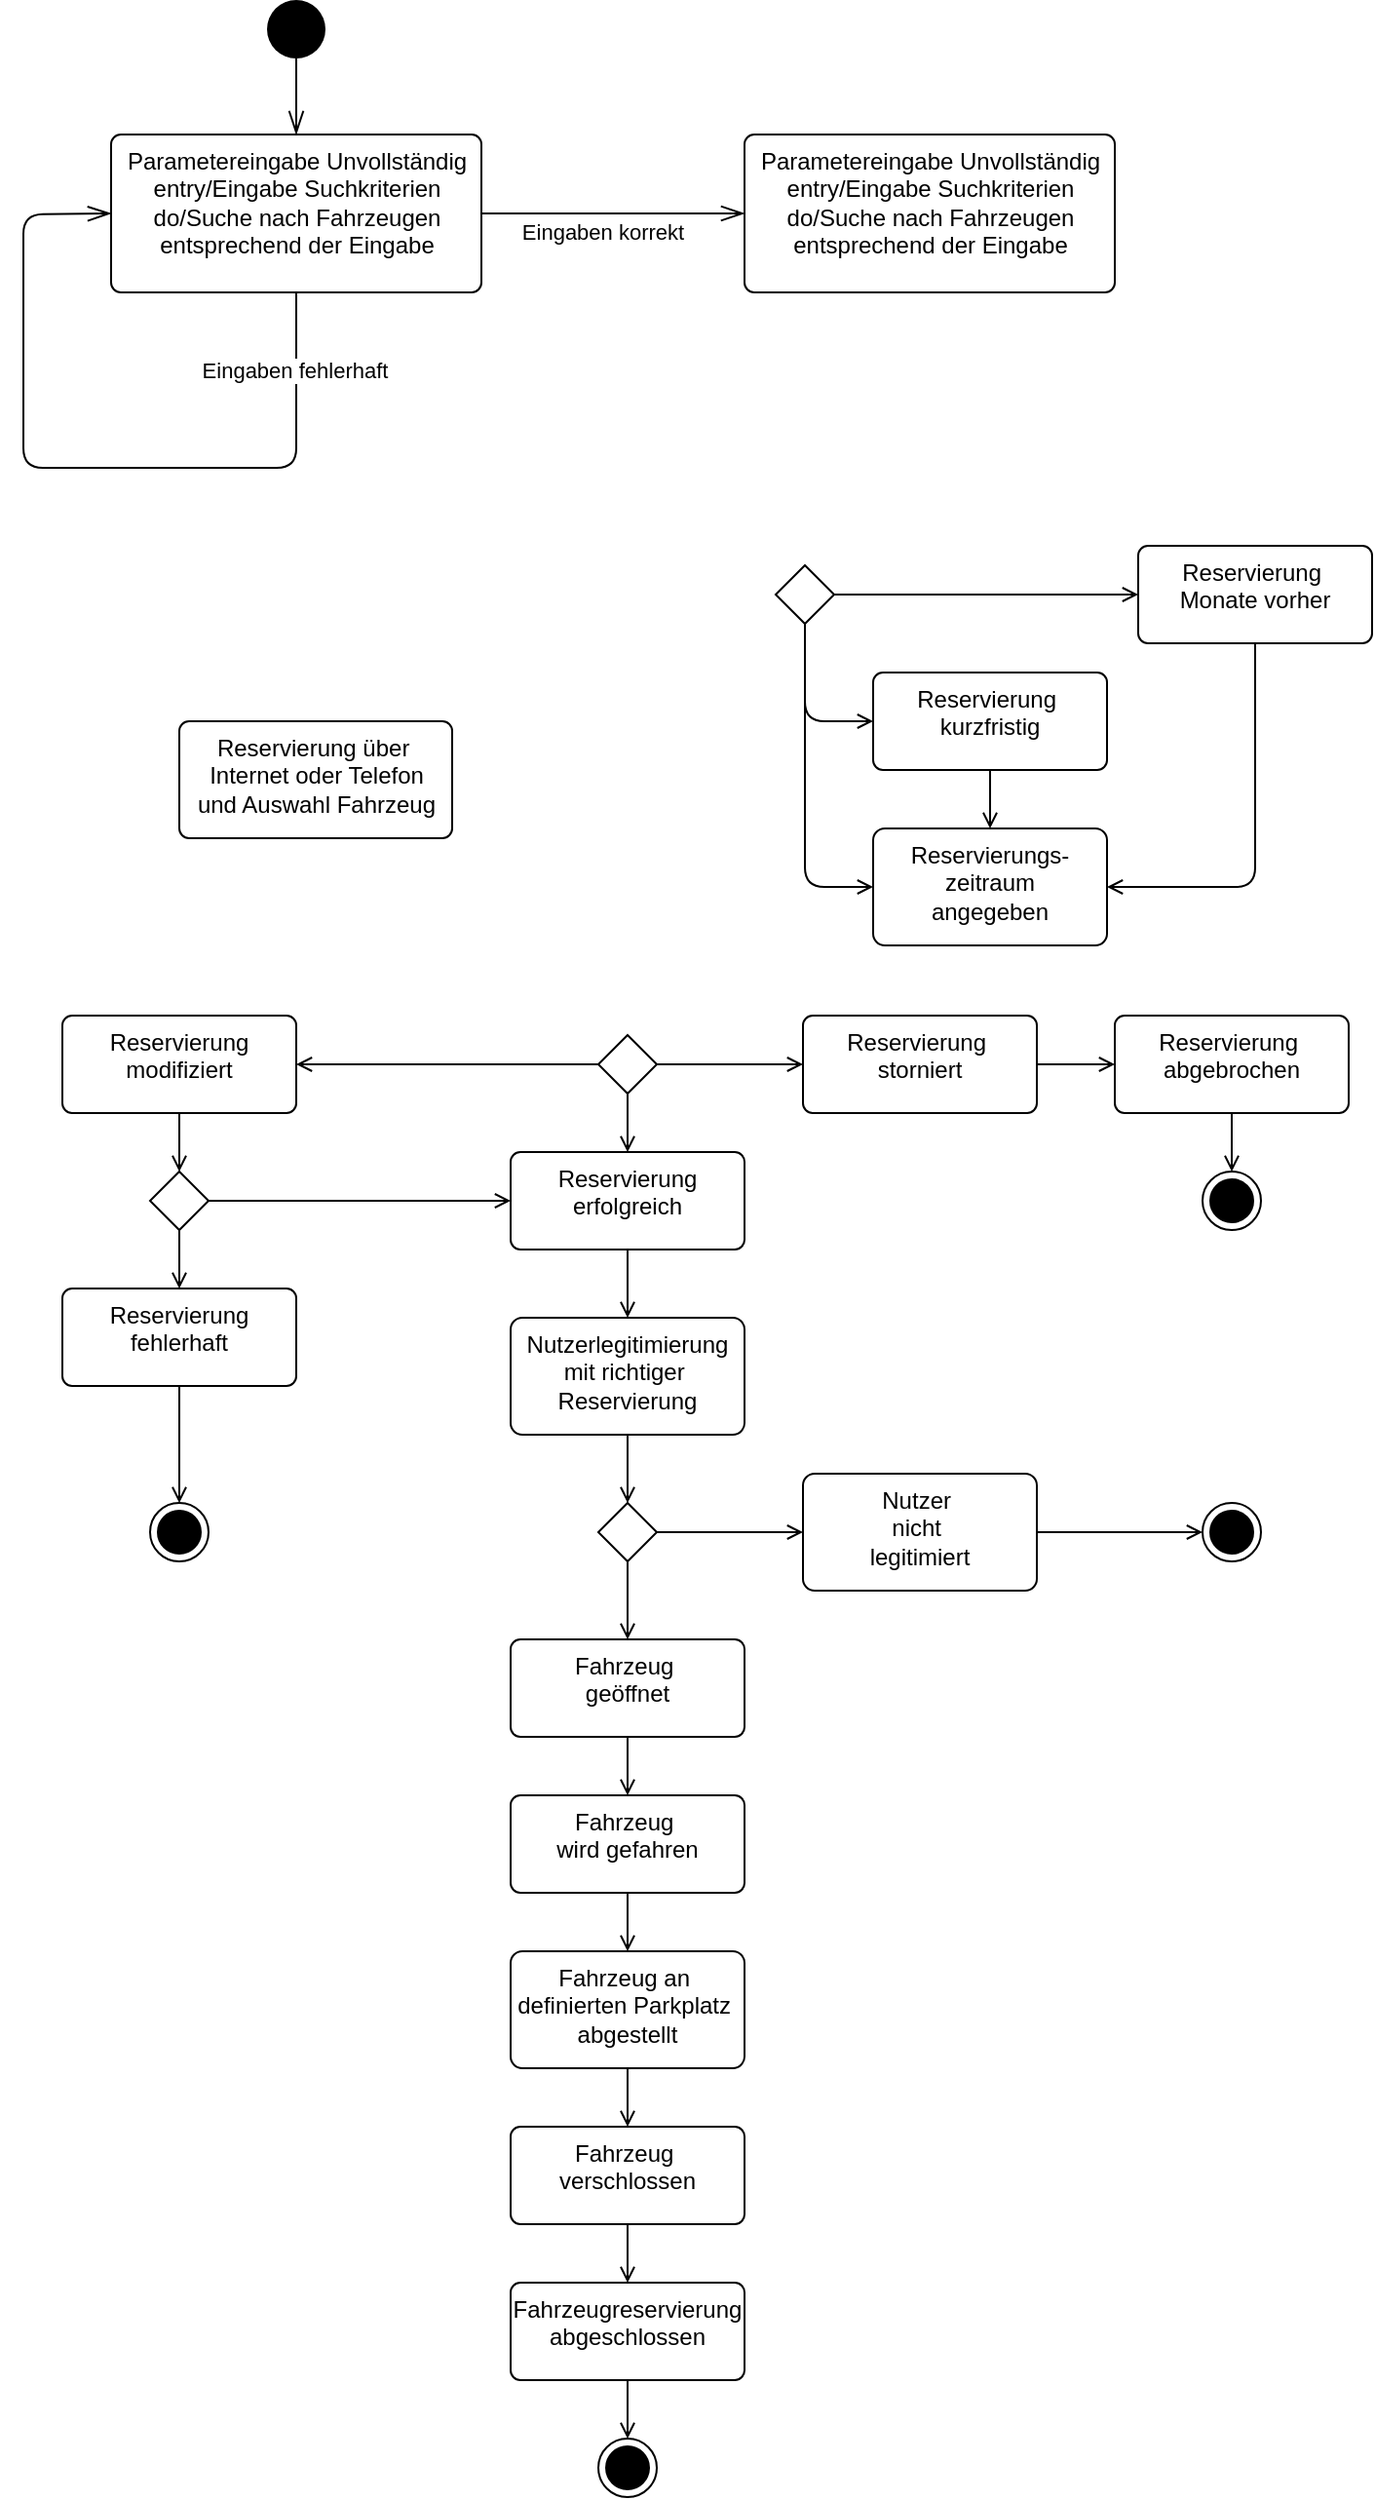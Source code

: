 <mxfile>
    <diagram id="r2AKeFDaDW2Wl4H9EOPQ" name="Zustandsdiagramm">
        <mxGraphModel dx="586" dy="447" grid="1" gridSize="10" guides="1" tooltips="1" connect="1" arrows="1" fold="1" page="1" pageScale="1" pageWidth="1169" pageHeight="827" math="0" shadow="0">
            <root>
                <mxCell id="0"/>
                <mxCell id="1" parent="0"/>
                <mxCell id="6" style="edgeStyle=none;html=1;exitX=0.5;exitY=1;exitDx=0;exitDy=0;endArrow=openThin;endFill=0;endSize=10;" parent="1" source="2" target="4" edge="1">
                    <mxGeometry relative="1" as="geometry"/>
                </mxCell>
                <mxCell id="2" value="" style="ellipse;fillColor=#000000;strokeColor=none;" parent="1" vertex="1">
                    <mxGeometry x="195" y="50" width="30" height="30" as="geometry"/>
                </mxCell>
                <mxCell id="3" value="" style="ellipse;html=1;shape=endState;fillColor=#000000;strokeColor=#000000;" parent="1" vertex="1">
                    <mxGeometry x="365" y="1301" width="30" height="30" as="geometry"/>
                </mxCell>
                <mxCell id="129" style="edgeStyle=none;html=1;endArrow=openThin;endFill=0;endSize=10;strokeWidth=1;" edge="1" parent="1" source="4" target="134">
                    <mxGeometry relative="1" as="geometry">
                        <mxPoint x="430" y="160" as="targetPoint"/>
                    </mxGeometry>
                </mxCell>
                <mxCell id="130" style="edgeStyle=none;html=1;endArrow=openThin;endFill=0;endSize=10;strokeWidth=1;entryX=0;entryY=0.5;entryDx=0;entryDy=0;" edge="1" parent="1" source="4" target="4">
                    <mxGeometry relative="1" as="geometry">
                        <mxPoint x="70" y="160" as="targetPoint"/>
                        <Array as="points">
                            <mxPoint x="210" y="290"/>
                            <mxPoint x="70" y="290"/>
                            <mxPoint x="70" y="160"/>
                        </Array>
                    </mxGeometry>
                </mxCell>
                <mxCell id="131" value="Eingaben fehlerhaft" style="edgeLabel;html=1;align=center;verticalAlign=middle;resizable=0;points=[];" vertex="1" connectable="0" parent="130">
                    <mxGeometry x="-0.511" relative="1" as="geometry">
                        <mxPoint x="8" y="-50" as="offset"/>
                    </mxGeometry>
                </mxCell>
                <mxCell id="4" value="Parametereingabe Unvollständig&lt;br&gt;entry/Eingabe Suchkriterien&lt;br&gt;do/Suche nach Fahrzeugen&lt;br&gt;entsprechend der Eingabe" style="html=1;align=center;verticalAlign=top;rounded=1;absoluteArcSize=1;arcSize=10;dashed=0;" parent="1" vertex="1">
                    <mxGeometry x="115" y="119" width="190" height="81" as="geometry"/>
                </mxCell>
                <mxCell id="91" style="edgeStyle=none;html=1;endArrow=open;endFill=0;" parent="1" source="13" target="90" edge="1">
                    <mxGeometry relative="1" as="geometry"/>
                </mxCell>
                <mxCell id="13" value="Reservierung&amp;nbsp;&lt;br&gt;storniert" style="whiteSpace=wrap;html=1;verticalAlign=top;rounded=1;arcSize=10;dashed=0;" parent="1" vertex="1">
                    <mxGeometry x="470" y="571" width="120" height="50" as="geometry"/>
                </mxCell>
                <mxCell id="14" value="Reservierungs-&lt;br&gt;zeitraum&lt;br&gt;angegeben" style="whiteSpace=wrap;html=1;verticalAlign=top;rounded=1;arcSize=10;dashed=0;" parent="1" vertex="1">
                    <mxGeometry x="506" y="475" width="120" height="60" as="geometry"/>
                </mxCell>
                <mxCell id="74" style="edgeStyle=none;html=1;endArrow=open;endFill=0;" parent="1" source="15" target="14" edge="1">
                    <mxGeometry relative="1" as="geometry"/>
                </mxCell>
                <mxCell id="15" value="Reservierung&amp;nbsp;&lt;br&gt;kurzfristig" style="whiteSpace=wrap;html=1;verticalAlign=top;rounded=1;arcSize=10;dashed=0;" parent="1" vertex="1">
                    <mxGeometry x="506" y="395" width="120" height="50" as="geometry"/>
                </mxCell>
                <mxCell id="75" style="edgeStyle=none;html=1;endArrow=open;endFill=0;entryX=1;entryY=0.5;entryDx=0;entryDy=0;" parent="1" source="16" target="14" edge="1">
                    <mxGeometry relative="1" as="geometry">
                        <mxPoint x="666" y="505" as="targetPoint"/>
                        <Array as="points">
                            <mxPoint x="702" y="505"/>
                        </Array>
                    </mxGeometry>
                </mxCell>
                <mxCell id="16" value="Reservierung&amp;nbsp;&lt;br&gt;Monate vorher" style="whiteSpace=wrap;html=1;verticalAlign=top;rounded=1;arcSize=10;dashed=0;" parent="1" vertex="1">
                    <mxGeometry x="642" y="330" width="120" height="50" as="geometry"/>
                </mxCell>
                <mxCell id="99" style="edgeStyle=none;html=1;endArrow=open;endFill=0;" parent="1" source="17" target="98" edge="1">
                    <mxGeometry relative="1" as="geometry"/>
                </mxCell>
                <mxCell id="17" value="Reservierung&lt;br&gt;modifiziert" style="whiteSpace=wrap;html=1;verticalAlign=top;rounded=1;arcSize=10;dashed=0;" parent="1" vertex="1">
                    <mxGeometry x="90" y="571" width="120" height="50" as="geometry"/>
                </mxCell>
                <mxCell id="72" style="edgeStyle=none;html=1;endArrow=open;endFill=0;entryX=0;entryY=0.5;entryDx=0;entryDy=0;" parent="1" source="69" target="15" edge="1">
                    <mxGeometry relative="1" as="geometry">
                        <Array as="points">
                            <mxPoint x="471" y="420"/>
                        </Array>
                    </mxGeometry>
                </mxCell>
                <mxCell id="73" style="edgeStyle=none;html=1;endArrow=open;endFill=0;" parent="1" source="69" target="16" edge="1">
                    <mxGeometry relative="1" as="geometry"/>
                </mxCell>
                <mxCell id="76" style="edgeStyle=none;html=1;exitX=0.5;exitY=1;exitDx=0;exitDy=0;endArrow=open;endFill=0;entryX=0;entryY=0.5;entryDx=0;entryDy=0;" parent="1" source="69" target="14" edge="1">
                    <mxGeometry relative="1" as="geometry">
                        <Array as="points">
                            <mxPoint x="471" y="505"/>
                        </Array>
                    </mxGeometry>
                </mxCell>
                <mxCell id="69" value="" style="rhombus;" parent="1" vertex="1">
                    <mxGeometry x="456" y="340" width="30" height="30" as="geometry"/>
                </mxCell>
                <mxCell id="79" style="edgeStyle=none;html=1;endArrow=open;endFill=0;" parent="1" source="77" target="13" edge="1">
                    <mxGeometry relative="1" as="geometry"/>
                </mxCell>
                <mxCell id="84" style="edgeStyle=none;html=1;endArrow=open;endFill=0;" parent="1" source="77" target="17" edge="1">
                    <mxGeometry relative="1" as="geometry"/>
                </mxCell>
                <mxCell id="87" style="edgeStyle=none;html=1;endArrow=open;endFill=0;" parent="1" source="77" target="86" edge="1">
                    <mxGeometry relative="1" as="geometry"/>
                </mxCell>
                <mxCell id="77" value="" style="rhombus;" parent="1" vertex="1">
                    <mxGeometry x="365" y="581" width="30" height="30" as="geometry"/>
                </mxCell>
                <mxCell id="81" value="" style="ellipse;html=1;shape=endState;fillColor=#000000;strokeColor=#000000;" parent="1" vertex="1">
                    <mxGeometry x="675" y="651" width="30" height="30" as="geometry"/>
                </mxCell>
                <mxCell id="106" style="edgeStyle=none;html=1;endArrow=open;endFill=0;" parent="1" source="86" target="103" edge="1">
                    <mxGeometry relative="1" as="geometry"/>
                </mxCell>
                <mxCell id="86" value="Reservierung&lt;br&gt;erfolgreich" style="whiteSpace=wrap;html=1;verticalAlign=top;rounded=1;arcSize=10;dashed=0;" parent="1" vertex="1">
                    <mxGeometry x="320" y="641" width="120" height="50" as="geometry"/>
                </mxCell>
                <mxCell id="92" style="edgeStyle=none;html=1;endArrow=open;endFill=0;" parent="1" source="90" target="81" edge="1">
                    <mxGeometry relative="1" as="geometry"/>
                </mxCell>
                <mxCell id="90" value="Reservierung&amp;nbsp;&lt;br&gt;abgebrochen" style="whiteSpace=wrap;html=1;verticalAlign=top;rounded=1;arcSize=10;dashed=0;" parent="1" vertex="1">
                    <mxGeometry x="630" y="571" width="120" height="50" as="geometry"/>
                </mxCell>
                <mxCell id="96" style="edgeStyle=none;html=1;endArrow=open;endFill=0;" parent="1" source="93" target="95" edge="1">
                    <mxGeometry relative="1" as="geometry"/>
                </mxCell>
                <mxCell id="93" value="Reservierung&lt;br&gt;fehlerhaft" style="whiteSpace=wrap;html=1;verticalAlign=top;rounded=1;arcSize=10;dashed=0;" parent="1" vertex="1">
                    <mxGeometry x="90" y="711" width="120" height="50" as="geometry"/>
                </mxCell>
                <mxCell id="95" value="" style="ellipse;html=1;shape=endState;fillColor=#000000;strokeColor=#000000;" parent="1" vertex="1">
                    <mxGeometry x="135" y="821" width="30" height="30" as="geometry"/>
                </mxCell>
                <mxCell id="100" style="edgeStyle=none;html=1;endArrow=open;endFill=0;" parent="1" source="98" target="93" edge="1">
                    <mxGeometry relative="1" as="geometry"/>
                </mxCell>
                <mxCell id="101" style="edgeStyle=none;html=1;endArrow=open;endFill=0;" parent="1" source="98" target="86" edge="1">
                    <mxGeometry relative="1" as="geometry"/>
                </mxCell>
                <mxCell id="98" value="" style="rhombus;" parent="1" vertex="1">
                    <mxGeometry x="135" y="651" width="30" height="30" as="geometry"/>
                </mxCell>
                <mxCell id="108" style="edgeStyle=none;html=1;endArrow=open;endFill=0;" parent="1" source="103" target="107" edge="1">
                    <mxGeometry relative="1" as="geometry"/>
                </mxCell>
                <mxCell id="103" value="Nutzerlegitimierung&lt;br&gt;mit richtiger&amp;nbsp;&lt;br&gt;Reservierung" style="whiteSpace=wrap;html=1;verticalAlign=top;rounded=1;arcSize=10;dashed=0;" parent="1" vertex="1">
                    <mxGeometry x="320" y="726" width="120" height="60" as="geometry"/>
                </mxCell>
                <mxCell id="118" style="edgeStyle=none;html=1;endArrow=open;endFill=0;" parent="1" source="104" target="116" edge="1">
                    <mxGeometry relative="1" as="geometry"/>
                </mxCell>
                <mxCell id="104" value="Fahrzeug&amp;nbsp;&lt;br&gt;geöffnet" style="whiteSpace=wrap;html=1;verticalAlign=top;rounded=1;arcSize=10;dashed=0;" parent="1" vertex="1">
                    <mxGeometry x="320" y="891" width="120" height="50" as="geometry"/>
                </mxCell>
                <mxCell id="109" style="edgeStyle=none;html=1;endArrow=open;endFill=0;" parent="1" source="107" target="104" edge="1">
                    <mxGeometry relative="1" as="geometry"/>
                </mxCell>
                <mxCell id="115" style="edgeStyle=none;html=1;endArrow=open;endFill=0;" parent="1" source="107" target="113" edge="1">
                    <mxGeometry relative="1" as="geometry"/>
                </mxCell>
                <mxCell id="107" value="" style="rhombus;" parent="1" vertex="1">
                    <mxGeometry x="365" y="821" width="30" height="30" as="geometry"/>
                </mxCell>
                <mxCell id="110" value="" style="ellipse;html=1;shape=endState;fillColor=#000000;strokeColor=#000000;" parent="1" vertex="1">
                    <mxGeometry x="675" y="821" width="30" height="30" as="geometry"/>
                </mxCell>
                <mxCell id="114" style="edgeStyle=none;html=1;endArrow=open;endFill=0;" parent="1" source="113" target="110" edge="1">
                    <mxGeometry relative="1" as="geometry"/>
                </mxCell>
                <mxCell id="113" value="Nutzer&amp;nbsp;&lt;br&gt;nicht&amp;nbsp;&lt;br&gt;legitimiert" style="whiteSpace=wrap;html=1;verticalAlign=top;rounded=1;arcSize=10;dashed=0;" parent="1" vertex="1">
                    <mxGeometry x="470" y="806" width="120" height="60" as="geometry"/>
                </mxCell>
                <mxCell id="120" style="edgeStyle=none;html=1;endArrow=open;endFill=0;" parent="1" source="116" target="117" edge="1">
                    <mxGeometry relative="1" as="geometry"/>
                </mxCell>
                <mxCell id="116" value="Fahrzeug&amp;nbsp;&lt;br&gt;wird gefahren" style="whiteSpace=wrap;html=1;verticalAlign=top;rounded=1;arcSize=10;dashed=0;" parent="1" vertex="1">
                    <mxGeometry x="320" y="971" width="120" height="50" as="geometry"/>
                </mxCell>
                <mxCell id="122" style="edgeStyle=none;html=1;endArrow=open;endFill=0;" parent="1" source="117" target="121" edge="1">
                    <mxGeometry relative="1" as="geometry"/>
                </mxCell>
                <mxCell id="117" value="Fahrzeug an&amp;nbsp;&lt;br&gt;definierten Parkplatz&amp;nbsp;&lt;br&gt;abgestellt" style="whiteSpace=wrap;html=1;verticalAlign=top;rounded=1;arcSize=10;dashed=0;" parent="1" vertex="1">
                    <mxGeometry x="320" y="1051" width="120" height="60" as="geometry"/>
                </mxCell>
                <mxCell id="124" style="edgeStyle=none;html=1;endArrow=open;endFill=0;" parent="1" source="121" target="123" edge="1">
                    <mxGeometry relative="1" as="geometry"/>
                </mxCell>
                <mxCell id="121" value="Fahrzeug&amp;nbsp;&lt;br&gt;verschlossen" style="whiteSpace=wrap;html=1;verticalAlign=top;rounded=1;arcSize=10;dashed=0;" parent="1" vertex="1">
                    <mxGeometry x="320" y="1141" width="120" height="50" as="geometry"/>
                </mxCell>
                <mxCell id="125" style="edgeStyle=none;html=1;endArrow=open;endFill=0;" parent="1" source="123" target="3" edge="1">
                    <mxGeometry relative="1" as="geometry"/>
                </mxCell>
                <mxCell id="123" value="Fahrzeugreservierung&lt;br&gt;abgeschlossen" style="whiteSpace=wrap;html=1;verticalAlign=top;rounded=1;arcSize=10;dashed=0;" parent="1" vertex="1">
                    <mxGeometry x="320" y="1221" width="120" height="50" as="geometry"/>
                </mxCell>
                <mxCell id="126" value="Reservierung über&amp;nbsp;&lt;br&gt;Internet oder Telefon&lt;br&gt;und Auswahl&amp;nbsp;Fahrzeug" style="html=1;align=center;verticalAlign=top;rounded=1;absoluteArcSize=1;arcSize=10;dashed=0;" vertex="1" parent="1">
                    <mxGeometry x="150" y="420" width="140" height="60" as="geometry"/>
                </mxCell>
                <mxCell id="133" value="Eingaben korrekt" style="edgeLabel;html=1;align=center;verticalAlign=middle;resizable=0;points=[];" vertex="1" connectable="0" parent="1">
                    <mxGeometry x="370.003" y="170" as="geometry">
                        <mxPoint x="-3" y="-1" as="offset"/>
                    </mxGeometry>
                </mxCell>
                <mxCell id="134" value="Parametereingabe Unvollständig&lt;br&gt;entry/Eingabe Suchkriterien&lt;br&gt;do/Suche nach Fahrzeugen&lt;br&gt;entsprechend der Eingabe" style="html=1;align=center;verticalAlign=top;rounded=1;absoluteArcSize=1;arcSize=10;dashed=0;" vertex="1" parent="1">
                    <mxGeometry x="440" y="119" width="190" height="81" as="geometry"/>
                </mxCell>
            </root>
        </mxGraphModel>
    </diagram>
</mxfile>